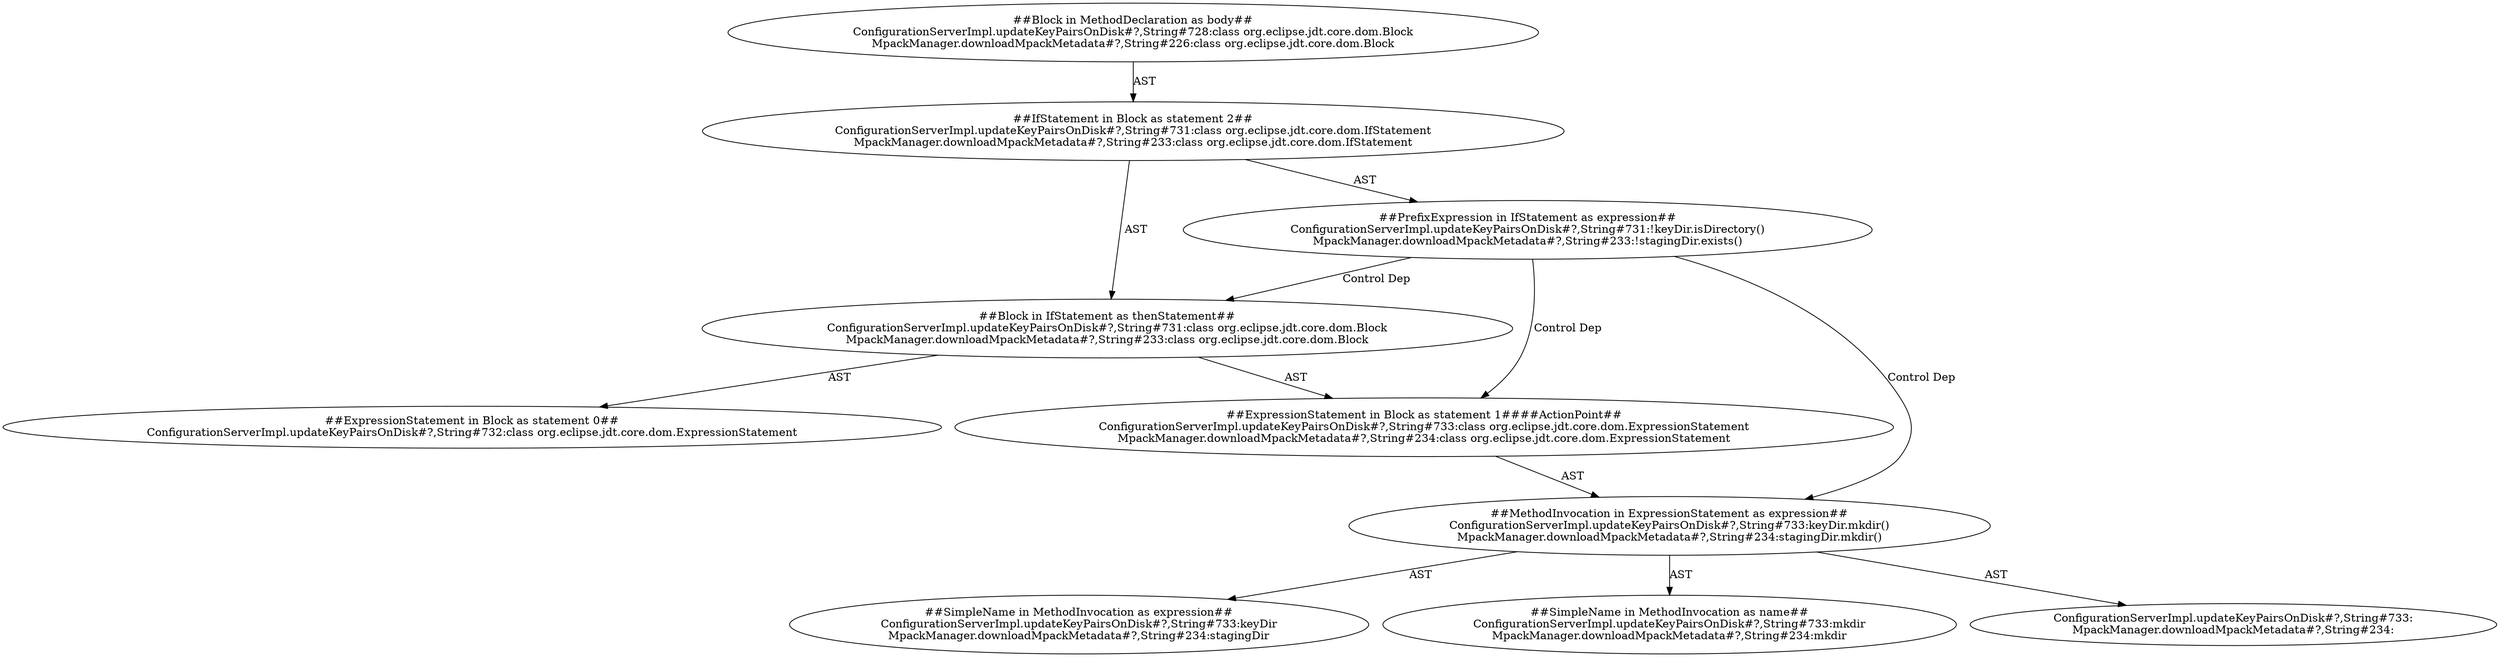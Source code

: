 digraph "Pattern" {
0 [label="##ExpressionStatement in Block as statement 1####ActionPoint##\nConfigurationServerImpl.updateKeyPairsOnDisk#?,String#733:class org.eclipse.jdt.core.dom.ExpressionStatement\nMpackManager.downloadMpackMetadata#?,String#234:class org.eclipse.jdt.core.dom.ExpressionStatement" shape=ellipse]
1 [label="##Block in IfStatement as thenStatement##\nConfigurationServerImpl.updateKeyPairsOnDisk#?,String#731:class org.eclipse.jdt.core.dom.Block\nMpackManager.downloadMpackMetadata#?,String#233:class org.eclipse.jdt.core.dom.Block" shape=ellipse]
2 [label="##IfStatement in Block as statement 2##\nConfigurationServerImpl.updateKeyPairsOnDisk#?,String#731:class org.eclipse.jdt.core.dom.IfStatement\nMpackManager.downloadMpackMetadata#?,String#233:class org.eclipse.jdt.core.dom.IfStatement" shape=ellipse]
3 [label="##Block in MethodDeclaration as body##\nConfigurationServerImpl.updateKeyPairsOnDisk#?,String#728:class org.eclipse.jdt.core.dom.Block\nMpackManager.downloadMpackMetadata#?,String#226:class org.eclipse.jdt.core.dom.Block" shape=ellipse]
4 [label="##PrefixExpression in IfStatement as expression##\nConfigurationServerImpl.updateKeyPairsOnDisk#?,String#731:!keyDir.isDirectory()\nMpackManager.downloadMpackMetadata#?,String#233:!stagingDir.exists()" shape=ellipse]
5 [label="##ExpressionStatement in Block as statement 0##\nConfigurationServerImpl.updateKeyPairsOnDisk#?,String#732:class org.eclipse.jdt.core.dom.ExpressionStatement" shape=ellipse]
6 [label="##MethodInvocation in ExpressionStatement as expression##\nConfigurationServerImpl.updateKeyPairsOnDisk#?,String#733:keyDir.mkdir()\nMpackManager.downloadMpackMetadata#?,String#234:stagingDir.mkdir()" shape=ellipse]
7 [label="##SimpleName in MethodInvocation as expression##\nConfigurationServerImpl.updateKeyPairsOnDisk#?,String#733:keyDir\nMpackManager.downloadMpackMetadata#?,String#234:stagingDir" shape=ellipse]
8 [label="##SimpleName in MethodInvocation as name##\nConfigurationServerImpl.updateKeyPairsOnDisk#?,String#733:mkdir\nMpackManager.downloadMpackMetadata#?,String#234:mkdir" shape=ellipse]
9 [label="ConfigurationServerImpl.updateKeyPairsOnDisk#?,String#733:\nMpackManager.downloadMpackMetadata#?,String#234:" shape=ellipse]
0 -> 6 [label="AST"];
1 -> 0 [label="AST"];
1 -> 5 [label="AST"];
2 -> 1 [label="AST"];
2 -> 4 [label="AST"];
3 -> 2 [label="AST"];
4 -> 1 [label="Control Dep"];
4 -> 6 [label="Control Dep"];
4 -> 0 [label="Control Dep"];
6 -> 7 [label="AST"];
6 -> 8 [label="AST"];
6 -> 9 [label="AST"];
}